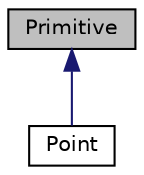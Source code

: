 digraph "Primitive"
{
 // LATEX_PDF_SIZE
  edge [fontname="Helvetica",fontsize="10",labelfontname="Helvetica",labelfontsize="10"];
  node [fontname="Helvetica",fontsize="10",shape=record];
  Node1 [label="Primitive",height=0.2,width=0.4,color="black", fillcolor="grey75", style="filled", fontcolor="black",tooltip="Pointなどの親クラス"];
  Node1 -> Node2 [dir="back",color="midnightblue",fontsize="10",style="solid",fontname="Helvetica"];
  Node2 [label="Point",height=0.2,width=0.4,color="black", fillcolor="white", style="filled",URL="$class_point.html",tooltip="点を描画するクラス"];
}
